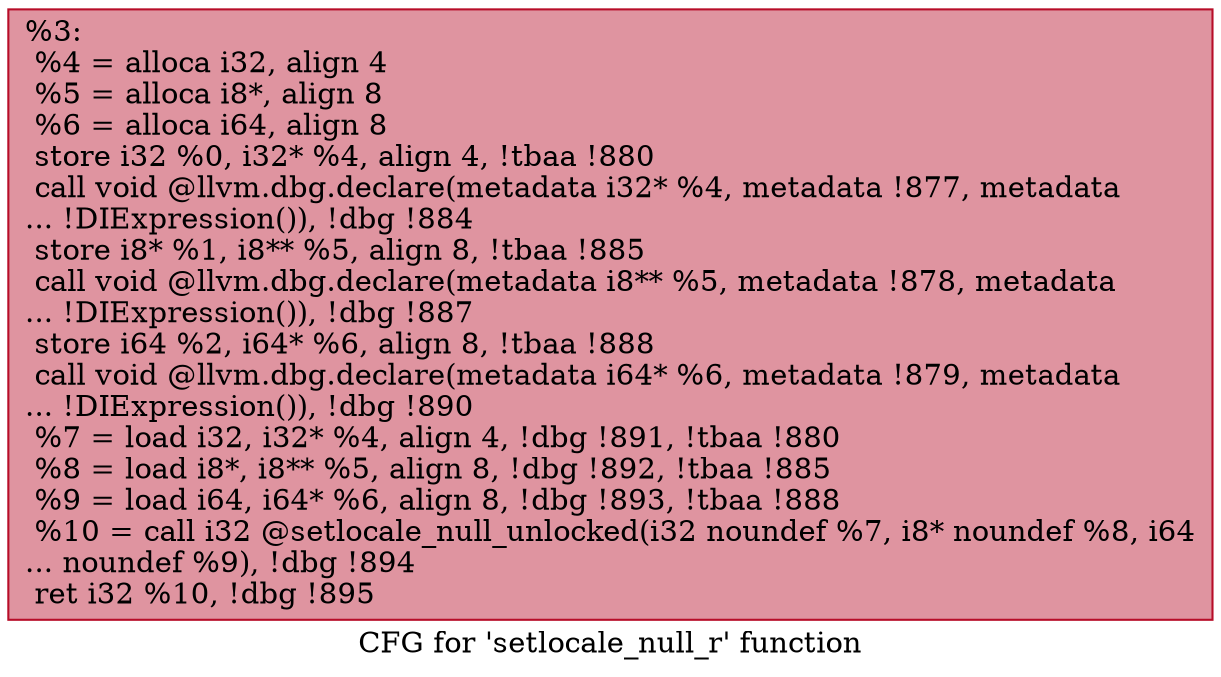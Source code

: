 digraph "CFG for 'setlocale_null_r' function" {
	label="CFG for 'setlocale_null_r' function";

	Node0x1509a70 [shape=record,color="#b70d28ff", style=filled, fillcolor="#b70d2870",label="{%3:\l  %4 = alloca i32, align 4\l  %5 = alloca i8*, align 8\l  %6 = alloca i64, align 8\l  store i32 %0, i32* %4, align 4, !tbaa !880\l  call void @llvm.dbg.declare(metadata i32* %4, metadata !877, metadata\l... !DIExpression()), !dbg !884\l  store i8* %1, i8** %5, align 8, !tbaa !885\l  call void @llvm.dbg.declare(metadata i8** %5, metadata !878, metadata\l... !DIExpression()), !dbg !887\l  store i64 %2, i64* %6, align 8, !tbaa !888\l  call void @llvm.dbg.declare(metadata i64* %6, metadata !879, metadata\l... !DIExpression()), !dbg !890\l  %7 = load i32, i32* %4, align 4, !dbg !891, !tbaa !880\l  %8 = load i8*, i8** %5, align 8, !dbg !892, !tbaa !885\l  %9 = load i64, i64* %6, align 8, !dbg !893, !tbaa !888\l  %10 = call i32 @setlocale_null_unlocked(i32 noundef %7, i8* noundef %8, i64\l... noundef %9), !dbg !894\l  ret i32 %10, !dbg !895\l}"];
}
